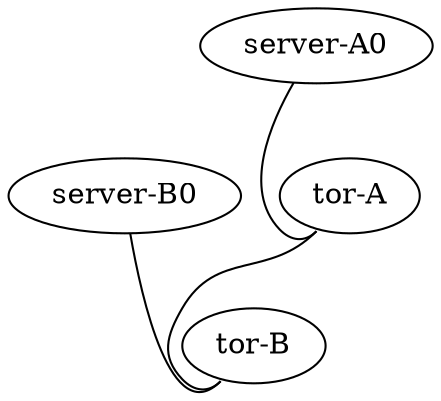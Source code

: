 graph vx {
"tor-A" [function="leaf" vagrant="eth1" os="hashicorp/bionic64" version="1.0.282" memory="500" config="./helper_scripts/config_production_switch.sh" ]
"server-A0" [function="host" vagrant="eth3" os="hashicorp/bionic64" version="1.0.282" memory="500" config="./helper_scripts/config_production_server.sh" ]

"tor-B" [function="leaf" vagrant="eth1" os="hashicorp/bionic64" version="1.0.282" memory="500" config="./helper_scripts/config_production_switch.sh" ]
"server-B0" [function="host" vagrant="eth3" os="hashicorp/bionic64" version="1.0.282" memory="500" config="./helper_scripts/config_production_server.sh" ]

"tor-A":"swp50" -- "tor-B":"swp49"

"server-A0":"eth1" -- "tor-A":"swp1" [left_mac="00:01:00:11:11:01"]
"server-B0":"eth1" -- "tor-B":"swp1" [left_mac="00:02:00:11:11:01"]
}
